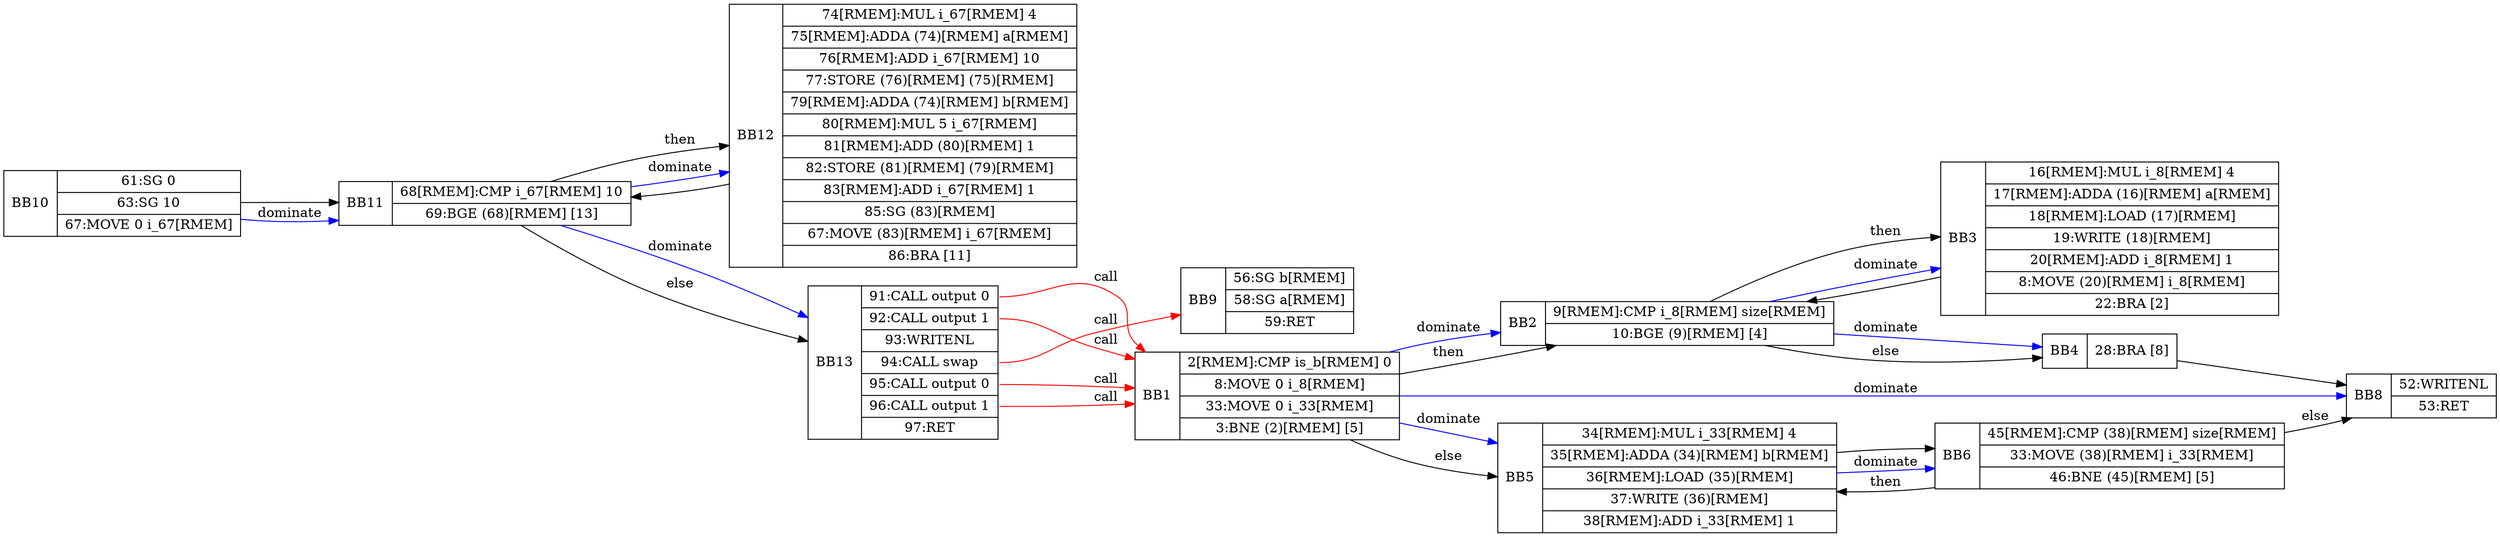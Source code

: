 digraph G {
graph [rankdir = LR];
node[shape=record];
BB10[label="{ BB10|{<61>61:SG 0 |<63>63:SG 10 |<67>67:MOVE 0 i_67[RMEM]}}"]

BB10-> BB11[label=""];
BB10-> BB11[label="dominate",color="blue"];

BB11[label="{ BB11|{<68>68[RMEM]:CMP i_67[RMEM] 10|<69>69:BGE (68)[RMEM] [13]}}"]

BB11-> BB12[label="then"];
BB11-> BB13[label="else"];
BB11-> BB12[label="dominate",color="blue"];
BB11-> BB13[label="dominate",color="blue"];

BB12[label="{ BB12|{<74>74[RMEM]:MUL i_67[RMEM] 4|<75>75[RMEM]:ADDA (74)[RMEM] a[RMEM]|<76>76[RMEM]:ADD i_67[RMEM] 10|<77>77:STORE (76)[RMEM] (75)[RMEM]|<79>79[RMEM]:ADDA (74)[RMEM] b[RMEM]|<80>80[RMEM]:MUL 5 i_67[RMEM]|<81>81[RMEM]:ADD (80)[RMEM] 1|<82>82:STORE (81)[RMEM] (79)[RMEM]|<83>83[RMEM]:ADD i_67[RMEM] 1|<85>85:SG (83)[RMEM] |<67>67:MOVE (83)[RMEM] i_67[RMEM]|<86>86:BRA [11] }}"]

BB12-> BB11[label=""];

BB13[label="{ BB13|{<91>91:CALL output 0|<92>92:CALL output 1|<93>93:WRITENL  |<94>94:CALL swap|<95>95:CALL output 0|<96>96:CALL output 1|<97>97:RET  }}"]

BB13:91-> BB1[label="call",color="red"];
BB13:92-> BB1[label="call",color="red"];
BB13:94-> BB9[label="call",color="red"];
BB13:95-> BB1[label="call",color="red"];
BB13:96-> BB1[label="call",color="red"];

BB1[label="{ BB1|{<2>2[RMEM]:CMP is_b[RMEM] 0|<8>8:MOVE 0 i_8[RMEM]|<33>33:MOVE 0 i_33[RMEM]|<3>3:BNE (2)[RMEM] [5]}}"]

BB1-> BB2[label="then"];
BB1-> BB5[label="else"];
BB1-> BB2[label="dominate",color="blue"];
BB1-> BB8[label="dominate",color="blue"];
BB1-> BB5[label="dominate",color="blue"];

BB2[label="{ BB2|{<9>9[RMEM]:CMP i_8[RMEM] size[RMEM]|<10>10:BGE (9)[RMEM] [4]}}"]

BB2-> BB3[label="then"];
BB2-> BB4[label="else"];
BB2-> BB3[label="dominate",color="blue"];
BB2-> BB4[label="dominate",color="blue"];

BB3[label="{ BB3|{<16>16[RMEM]:MUL i_8[RMEM] 4|<17>17[RMEM]:ADDA (16)[RMEM] a[RMEM]|<18>18[RMEM]:LOAD (17)[RMEM] |<19>19:WRITE (18)[RMEM] |<20>20[RMEM]:ADD i_8[RMEM] 1|<8>8:MOVE (20)[RMEM] i_8[RMEM]|<22>22:BRA [2] }}"]

BB3-> BB2[label=""];

BB4[label="{ BB4|{<28>28:BRA [8] }}"]

BB4-> BB8[label=""];

BB8[label="{ BB8|{<52>52:WRITENL  |<53>53:RET  }}"]


BB5[label="{ BB5|{<34>34[RMEM]:MUL i_33[RMEM] 4|<35>35[RMEM]:ADDA (34)[RMEM] b[RMEM]|<36>36[RMEM]:LOAD (35)[RMEM] |<37>37:WRITE (36)[RMEM] |<38>38[RMEM]:ADD i_33[RMEM] 1}}"]

BB5-> BB6[label=""];
BB5-> BB6[label="dominate",color="blue"];

BB6[label="{ BB6|{<45>45[RMEM]:CMP (38)[RMEM] size[RMEM]|<33>33:MOVE (38)[RMEM] i_33[RMEM]|<46>46:BNE (45)[RMEM] [5]}}"]

BB6-> BB5[label="then"];
BB6-> BB8[label="else"];

BB9[label="{ BB9|{<56>56:SG b[RMEM] |<58>58:SG a[RMEM] |<59>59:RET  }}"]


}
